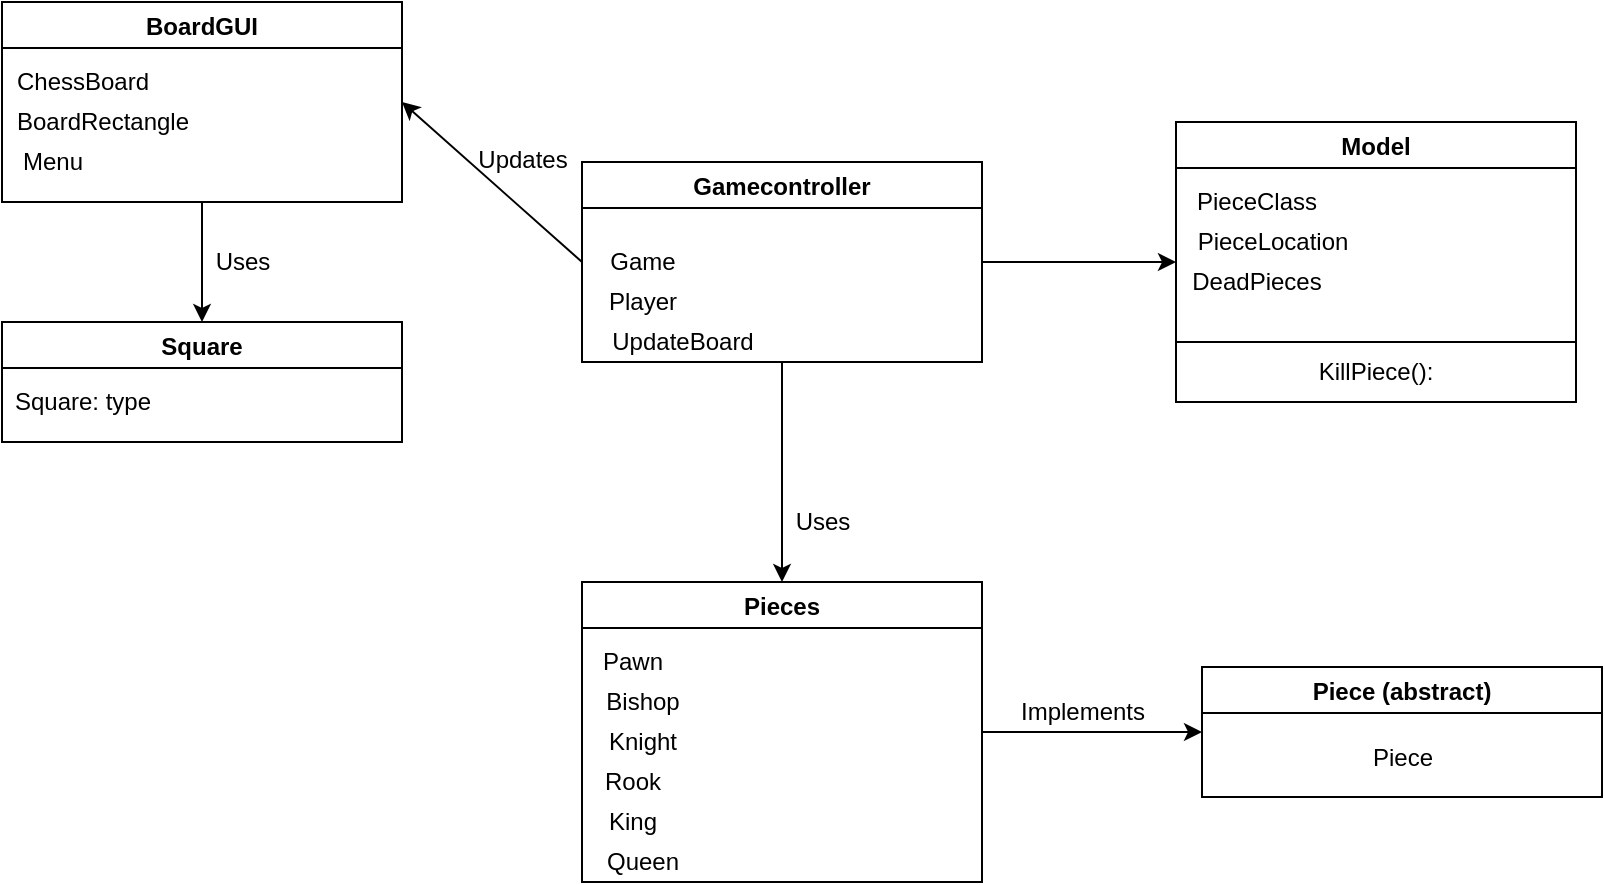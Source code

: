 <mxfile version="12.9.14" type="github">
  <diagram id="jMshM7PFPH-ojofvB7u4" name="Page-1">
    <mxGraphModel dx="1038" dy="580" grid="1" gridSize="10" guides="1" tooltips="1" connect="1" arrows="1" fold="1" page="1" pageScale="1" pageWidth="827" pageHeight="1169" math="0" shadow="0">
      <root>
        <mxCell id="0" />
        <mxCell id="1" parent="0" />
        <mxCell id="YXz8bg2ZPw0dIFIEutNV-32" style="edgeStyle=orthogonalEdgeStyle;rounded=0;orthogonalLoop=1;jettySize=auto;html=1;exitX=0.5;exitY=1;exitDx=0;exitDy=0;" parent="1" source="YXz8bg2ZPw0dIFIEutNV-5" target="YXz8bg2ZPw0dIFIEutNV-33" edge="1">
          <mxGeometry relative="1" as="geometry">
            <mxPoint x="430" y="370" as="targetPoint" />
          </mxGeometry>
        </mxCell>
        <mxCell id="MQymw4fe2sT1KEukPPCU-16" style="edgeStyle=orthogonalEdgeStyle;rounded=0;orthogonalLoop=1;jettySize=auto;html=1;entryX=0;entryY=0.5;entryDx=0;entryDy=0;" edge="1" parent="1" source="YXz8bg2ZPw0dIFIEutNV-5" target="MQymw4fe2sT1KEukPPCU-1">
          <mxGeometry relative="1" as="geometry">
            <mxPoint x="610" y="190" as="targetPoint" />
          </mxGeometry>
        </mxCell>
        <mxCell id="YXz8bg2ZPw0dIFIEutNV-5" value="Gamecontroller" style="swimlane;" parent="1" vertex="1">
          <mxGeometry x="330" y="140" width="200" height="100" as="geometry" />
        </mxCell>
        <mxCell id="YXz8bg2ZPw0dIFIEutNV-6" value="Game" style="text;html=1;align=center;verticalAlign=middle;resizable=0;points=[];autosize=1;" parent="YXz8bg2ZPw0dIFIEutNV-5" vertex="1">
          <mxGeometry x="5" y="40" width="50" height="20" as="geometry" />
        </mxCell>
        <mxCell id="YXz8bg2ZPw0dIFIEutNV-7" value="Player" style="text;html=1;align=center;verticalAlign=middle;resizable=0;points=[];autosize=1;" parent="YXz8bg2ZPw0dIFIEutNV-5" vertex="1">
          <mxGeometry x="5" y="60" width="50" height="20" as="geometry" />
        </mxCell>
        <mxCell id="YXz8bg2ZPw0dIFIEutNV-11" value="UpdateBoard" style="text;html=1;align=center;verticalAlign=middle;resizable=0;points=[];autosize=1;" parent="YXz8bg2ZPw0dIFIEutNV-5" vertex="1">
          <mxGeometry x="5" y="80" width="90" height="20" as="geometry" />
        </mxCell>
        <mxCell id="YXz8bg2ZPw0dIFIEutNV-31" style="edgeStyle=orthogonalEdgeStyle;rounded=0;orthogonalLoop=1;jettySize=auto;html=1;entryX=0.5;entryY=0;entryDx=0;entryDy=0;" parent="1" source="YXz8bg2ZPw0dIFIEutNV-16" target="YXz8bg2ZPw0dIFIEutNV-27" edge="1">
          <mxGeometry relative="1" as="geometry" />
        </mxCell>
        <mxCell id="YXz8bg2ZPw0dIFIEutNV-16" value="BoardGUI" style="swimlane;" parent="1" vertex="1">
          <mxGeometry x="40" y="60" width="200" height="100" as="geometry" />
        </mxCell>
        <mxCell id="YXz8bg2ZPw0dIFIEutNV-17" value="ChessBoard" style="text;html=1;align=center;verticalAlign=middle;resizable=0;points=[];autosize=1;" parent="YXz8bg2ZPw0dIFIEutNV-16" vertex="1">
          <mxGeometry y="30" width="80" height="20" as="geometry" />
        </mxCell>
        <mxCell id="YXz8bg2ZPw0dIFIEutNV-18" value="BoardRectangle" style="text;html=1;align=center;verticalAlign=middle;resizable=0;points=[];autosize=1;" parent="YXz8bg2ZPw0dIFIEutNV-16" vertex="1">
          <mxGeometry y="50" width="100" height="20" as="geometry" />
        </mxCell>
        <mxCell id="YXz8bg2ZPw0dIFIEutNV-21" value="Menu" style="text;html=1;align=center;verticalAlign=middle;resizable=0;points=[];autosize=1;" parent="YXz8bg2ZPw0dIFIEutNV-16" vertex="1">
          <mxGeometry y="70" width="50" height="20" as="geometry" />
        </mxCell>
        <mxCell id="YXz8bg2ZPw0dIFIEutNV-27" value="Square" style="swimlane;" parent="1" vertex="1">
          <mxGeometry x="40" y="220" width="200" height="60" as="geometry" />
        </mxCell>
        <mxCell id="YXz8bg2ZPw0dIFIEutNV-28" value="Square: type" style="text;html=1;align=center;verticalAlign=middle;resizable=0;points=[];autosize=1;" parent="YXz8bg2ZPw0dIFIEutNV-27" vertex="1">
          <mxGeometry y="30" width="80" height="20" as="geometry" />
        </mxCell>
        <mxCell id="YXz8bg2ZPw0dIFIEutNV-30" value="" style="endArrow=classic;html=1;exitX=0;exitY=0.5;exitDx=0;exitDy=0;entryX=1;entryY=0.5;entryDx=0;entryDy=0;" parent="1" source="YXz8bg2ZPw0dIFIEutNV-5" target="YXz8bg2ZPw0dIFIEutNV-16" edge="1">
          <mxGeometry width="50" height="50" relative="1" as="geometry">
            <mxPoint x="390" y="320" as="sourcePoint" />
            <mxPoint x="440" y="270" as="targetPoint" />
            <Array as="points" />
          </mxGeometry>
        </mxCell>
        <mxCell id="YXz8bg2ZPw0dIFIEutNV-61" style="edgeStyle=orthogonalEdgeStyle;rounded=0;orthogonalLoop=1;jettySize=auto;html=1;entryX=0;entryY=0.5;entryDx=0;entryDy=0;" parent="1" source="YXz8bg2ZPw0dIFIEutNV-33" target="YXz8bg2ZPw0dIFIEutNV-51" edge="1">
          <mxGeometry relative="1" as="geometry" />
        </mxCell>
        <mxCell id="YXz8bg2ZPw0dIFIEutNV-33" value="Pieces" style="swimlane;" parent="1" vertex="1">
          <mxGeometry x="330" y="350" width="200" height="150" as="geometry" />
        </mxCell>
        <mxCell id="YXz8bg2ZPw0dIFIEutNV-34" value="Pawn" style="text;html=1;align=center;verticalAlign=middle;resizable=0;points=[];autosize=1;" parent="YXz8bg2ZPw0dIFIEutNV-33" vertex="1">
          <mxGeometry y="30" width="50" height="20" as="geometry" />
        </mxCell>
        <mxCell id="YXz8bg2ZPw0dIFIEutNV-37" value="Bishop" style="text;html=1;align=center;verticalAlign=middle;resizable=0;points=[];autosize=1;" parent="YXz8bg2ZPw0dIFIEutNV-33" vertex="1">
          <mxGeometry x="5" y="50" width="50" height="20" as="geometry" />
        </mxCell>
        <mxCell id="YXz8bg2ZPw0dIFIEutNV-38" value="Knight" style="text;html=1;align=center;verticalAlign=middle;resizable=0;points=[];autosize=1;" parent="YXz8bg2ZPw0dIFIEutNV-33" vertex="1">
          <mxGeometry x="5" y="70" width="50" height="20" as="geometry" />
        </mxCell>
        <mxCell id="YXz8bg2ZPw0dIFIEutNV-41" value="Rook" style="text;html=1;align=center;verticalAlign=middle;resizable=0;points=[];autosize=1;" parent="YXz8bg2ZPw0dIFIEutNV-33" vertex="1">
          <mxGeometry x="5" y="90" width="40" height="20" as="geometry" />
        </mxCell>
        <mxCell id="YXz8bg2ZPw0dIFIEutNV-49" value="King" style="text;html=1;align=center;verticalAlign=middle;resizable=0;points=[];autosize=1;" parent="YXz8bg2ZPw0dIFIEutNV-33" vertex="1">
          <mxGeometry x="5" y="110" width="40" height="20" as="geometry" />
        </mxCell>
        <mxCell id="YXz8bg2ZPw0dIFIEutNV-50" value="Queen" style="text;html=1;align=center;verticalAlign=middle;resizable=0;points=[];autosize=1;" parent="YXz8bg2ZPw0dIFIEutNV-33" vertex="1">
          <mxGeometry x="5" y="130" width="50" height="20" as="geometry" />
        </mxCell>
        <mxCell id="YXz8bg2ZPw0dIFIEutNV-51" value="Piece (abstract)" style="swimlane;" parent="1" vertex="1">
          <mxGeometry x="640" y="392.5" width="200" height="65" as="geometry" />
        </mxCell>
        <mxCell id="YXz8bg2ZPw0dIFIEutNV-52" value="Piece" style="text;html=1;align=center;verticalAlign=middle;resizable=0;points=[];autosize=1;" parent="YXz8bg2ZPw0dIFIEutNV-51" vertex="1">
          <mxGeometry x="75" y="35" width="50" height="20" as="geometry" />
        </mxCell>
        <mxCell id="YXz8bg2ZPw0dIFIEutNV-62" value="Implements" style="text;html=1;align=center;verticalAlign=middle;resizable=0;points=[];autosize=1;" parent="1" vertex="1">
          <mxGeometry x="540" y="405" width="80" height="20" as="geometry" />
        </mxCell>
        <mxCell id="YXz8bg2ZPw0dIFIEutNV-63" value="Uses" style="text;html=1;align=center;verticalAlign=middle;resizable=0;points=[];autosize=1;" parent="1" vertex="1">
          <mxGeometry x="430" y="310" width="40" height="20" as="geometry" />
        </mxCell>
        <mxCell id="YXz8bg2ZPw0dIFIEutNV-64" value="Updates" style="text;html=1;align=center;verticalAlign=middle;resizable=0;points=[];autosize=1;" parent="1" vertex="1">
          <mxGeometry x="270" y="129" width="60" height="20" as="geometry" />
        </mxCell>
        <mxCell id="YXz8bg2ZPw0dIFIEutNV-65" value="Uses" style="text;html=1;align=center;verticalAlign=middle;resizable=0;points=[];autosize=1;" parent="1" vertex="1">
          <mxGeometry x="140" y="180" width="40" height="20" as="geometry" />
        </mxCell>
        <mxCell id="MQymw4fe2sT1KEukPPCU-1" value="Model" style="swimlane;" vertex="1" parent="1">
          <mxGeometry x="627" y="120" width="200" height="140" as="geometry" />
        </mxCell>
        <mxCell id="MQymw4fe2sT1KEukPPCU-2" value="PieceClass" style="text;html=1;align=center;verticalAlign=middle;resizable=0;points=[];autosize=1;" vertex="1" parent="MQymw4fe2sT1KEukPPCU-1">
          <mxGeometry y="30" width="80" height="20" as="geometry" />
        </mxCell>
        <mxCell id="MQymw4fe2sT1KEukPPCU-5" value="PieceLocation" style="text;html=1;align=center;verticalAlign=middle;resizable=0;points=[];autosize=1;" vertex="1" parent="MQymw4fe2sT1KEukPPCU-1">
          <mxGeometry x="3" y="50" width="90" height="20" as="geometry" />
        </mxCell>
        <mxCell id="MQymw4fe2sT1KEukPPCU-8" value="DeadPieces" style="text;html=1;align=center;verticalAlign=middle;resizable=0;points=[];autosize=1;" vertex="1" parent="MQymw4fe2sT1KEukPPCU-1">
          <mxGeometry y="70" width="80" height="20" as="geometry" />
        </mxCell>
        <mxCell id="MQymw4fe2sT1KEukPPCU-10" value="KillPiece():" style="rounded=0;whiteSpace=wrap;html=1;" vertex="1" parent="MQymw4fe2sT1KEukPPCU-1">
          <mxGeometry y="110" width="200" height="30" as="geometry" />
        </mxCell>
      </root>
    </mxGraphModel>
  </diagram>
</mxfile>
